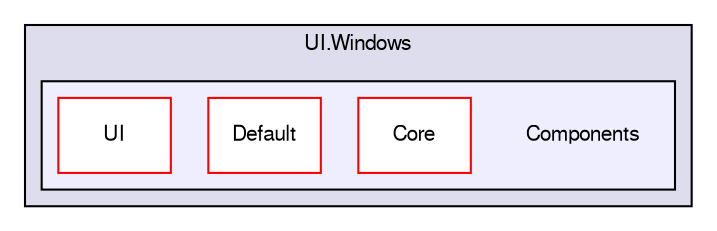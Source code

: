 digraph "Components" {
  compound=true
  node [ fontsize="10", fontname="FreeSans"];
  edge [ labelfontsize="10", labelfontname="FreeSans"];
  subgraph clusterdir_840d7d22eff27a012a388f4c953ffb27 {
    graph [ bgcolor="#ddddee", pencolor="black", label="UI.Windows" fontname="FreeSans", fontsize="10", URL="dir_840d7d22eff27a012a388f4c953ffb27.html"]
  subgraph clusterdir_f68a76eac7ed4ad64c7d44c6039248e8 {
    graph [ bgcolor="#eeeeff", pencolor="black", label="" URL="dir_f68a76eac7ed4ad64c7d44c6039248e8.html"];
    dir_f68a76eac7ed4ad64c7d44c6039248e8 [shape=plaintext label="Components"];
    dir_5b6211afa08574edfdef5e5759cbd503 [shape=box label="Core" color="red" fillcolor="white" style="filled" URL="dir_5b6211afa08574edfdef5e5759cbd503.html"];
    dir_d56873fbd7562b9bcd2a2365c4b2ffaa [shape=box label="Default" color="red" fillcolor="white" style="filled" URL="dir_d56873fbd7562b9bcd2a2365c4b2ffaa.html"];
    dir_21c056770a1c85212d1f34ad72c75551 [shape=box label="UI" color="red" fillcolor="white" style="filled" URL="dir_21c056770a1c85212d1f34ad72c75551.html"];
  }
  }
}
